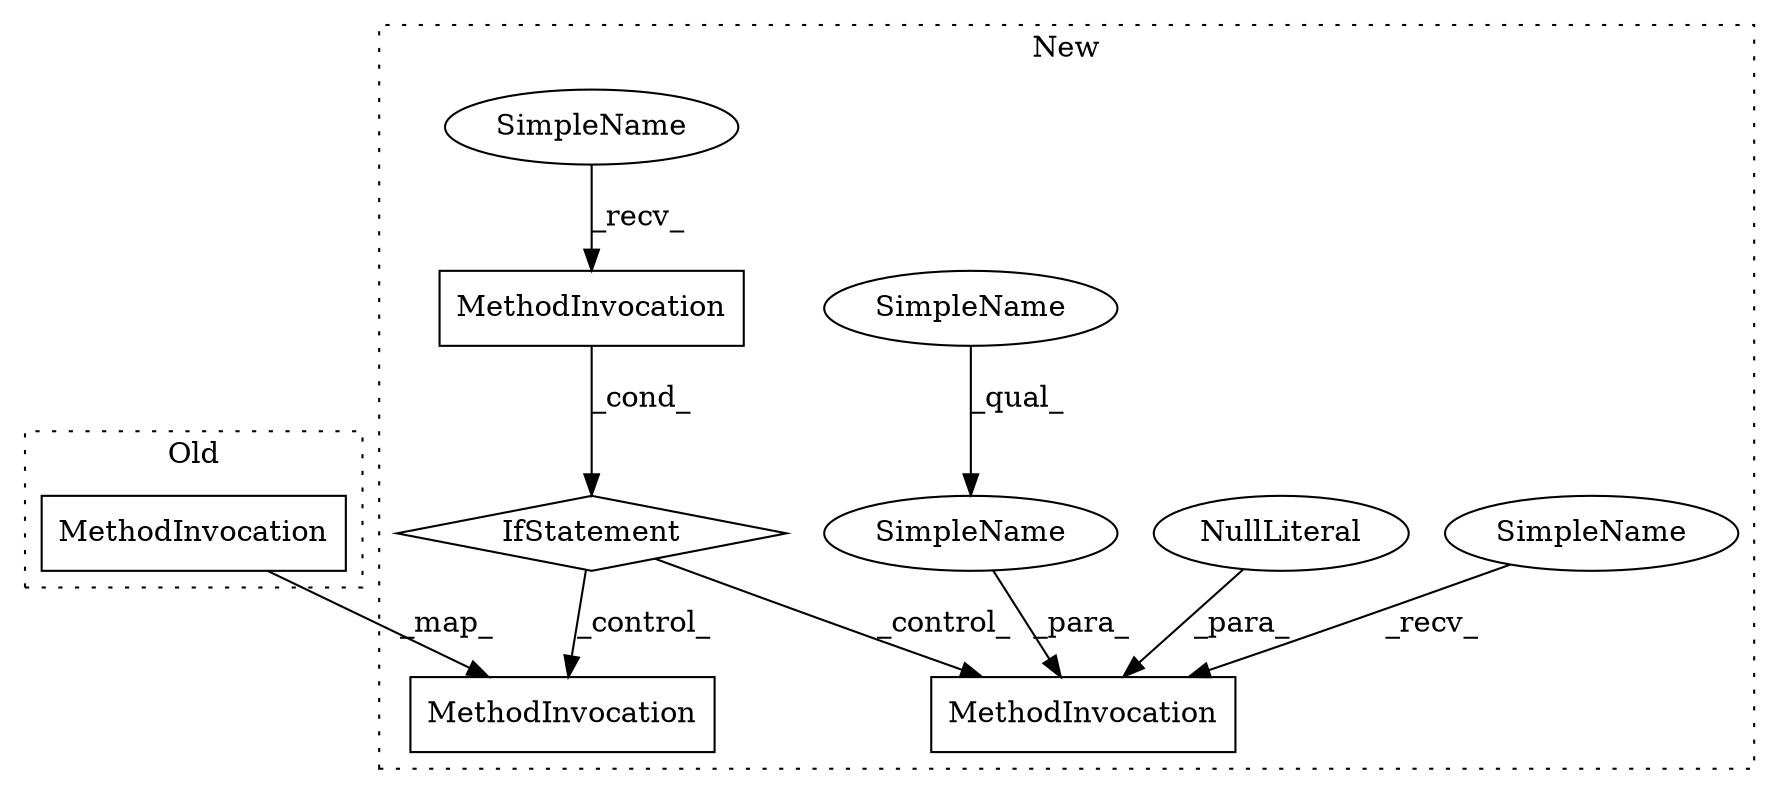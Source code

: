 digraph G {
subgraph cluster0 {
3 [label="MethodInvocation" a="32" s="2658,2674" l="12,1" shape="box"];
label = "Old";
style="dotted";
}
subgraph cluster1 {
1 [label="IfStatement" a="25" s="3018,3049" l="4,2" shape="diamond"];
2 [label="MethodInvocation" a="32" s="3085,3101" l="12,1" shape="box"];
4 [label="MethodInvocation" a="32" s="3157,3234" l="12,1" shape="box"];
5 [label="MethodInvocation" a="32" s="3040" l="9" shape="box"];
6 [label="NullLiteral" a="33" s="3169" l="4" shape="ellipse"];
7 [label="SimpleName" a="42" s="3022" l="17" shape="ellipse"];
8 [label="SimpleName" a="42" s="3175" l="16" shape="ellipse"];
9 [label="SimpleName" a="42" s="3175" l="59" shape="ellipse"];
10 [label="SimpleName" a="42" s="3154" l="2" shape="ellipse"];
label = "New";
style="dotted";
}
1 -> 2 [label="_control_"];
1 -> 4 [label="_control_"];
3 -> 2 [label="_map_"];
5 -> 1 [label="_cond_"];
6 -> 4 [label="_para_"];
7 -> 5 [label="_recv_"];
8 -> 9 [label="_qual_"];
9 -> 4 [label="_para_"];
10 -> 4 [label="_recv_"];
}